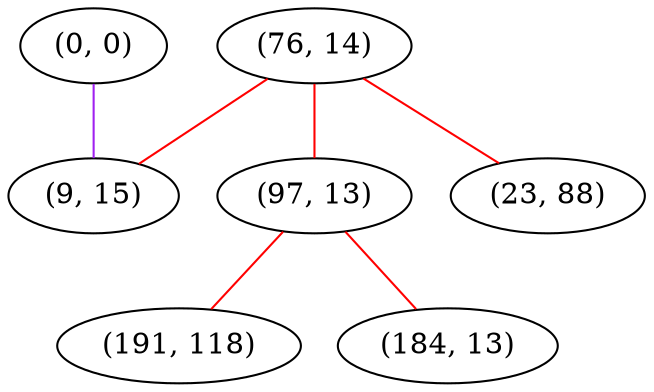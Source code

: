 graph "" {
"(0, 0)";
"(76, 14)";
"(9, 15)";
"(97, 13)";
"(191, 118)";
"(184, 13)";
"(23, 88)";
"(0, 0)" -- "(9, 15)"  [color=purple, key=0, weight=4];
"(76, 14)" -- "(97, 13)"  [color=red, key=0, weight=1];
"(76, 14)" -- "(23, 88)"  [color=red, key=0, weight=1];
"(76, 14)" -- "(9, 15)"  [color=red, key=0, weight=1];
"(97, 13)" -- "(191, 118)"  [color=red, key=0, weight=1];
"(97, 13)" -- "(184, 13)"  [color=red, key=0, weight=1];
}
